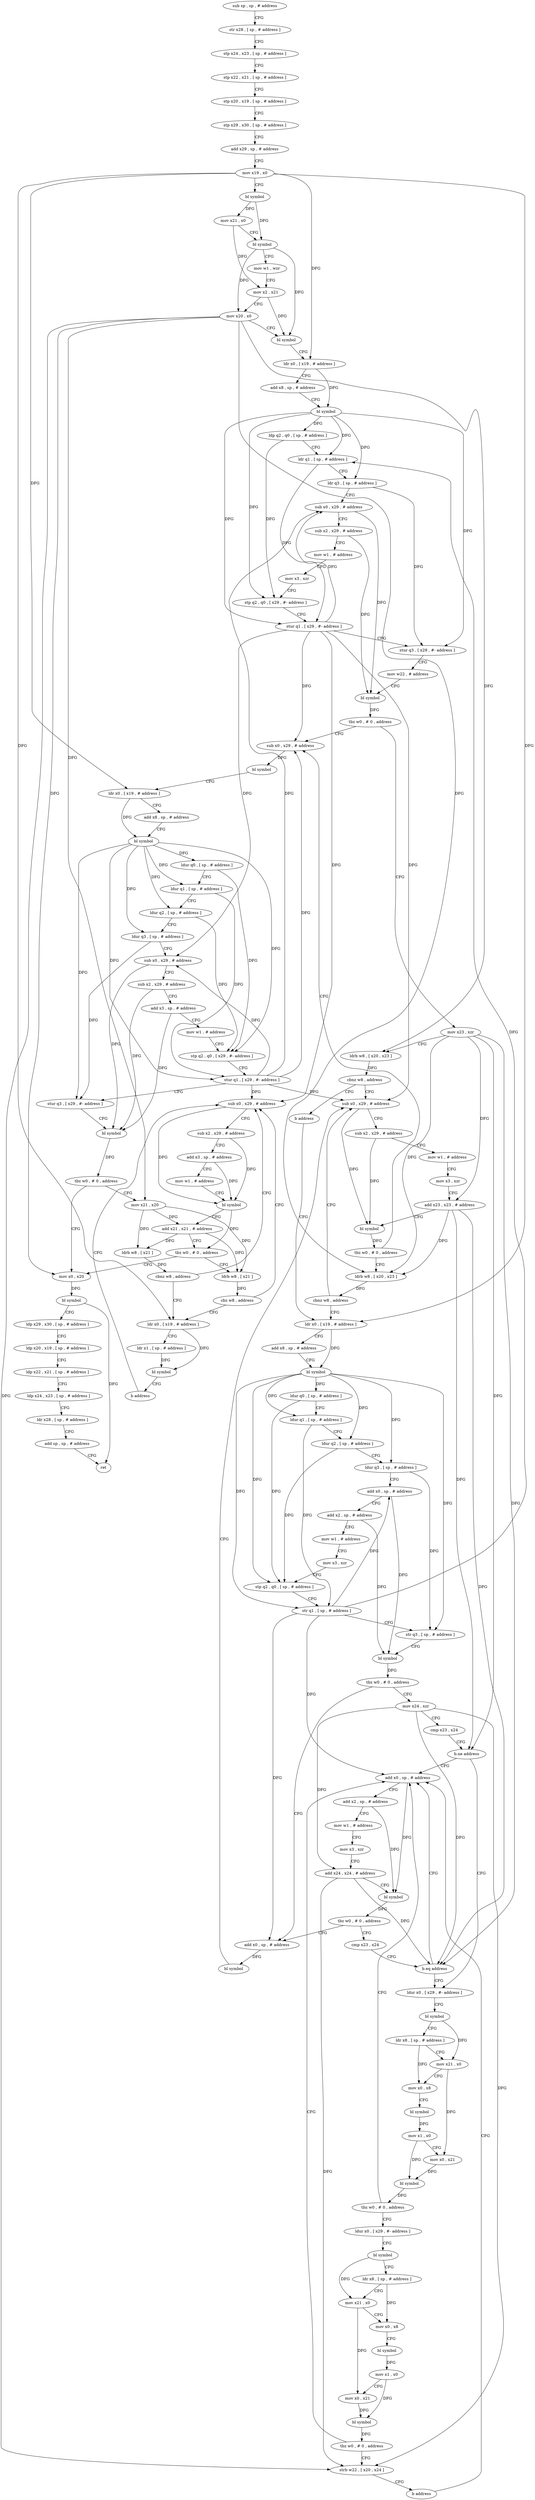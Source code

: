digraph "func" {
"79276" [label = "sub sp , sp , # address" ]
"79280" [label = "str x28 , [ sp , # address ]" ]
"79284" [label = "stp x24 , x23 , [ sp , # address ]" ]
"79288" [label = "stp x22 , x21 , [ sp , # address ]" ]
"79292" [label = "stp x20 , x19 , [ sp , # address ]" ]
"79296" [label = "stp x29 , x30 , [ sp , # address ]" ]
"79300" [label = "add x29 , sp , # address" ]
"79304" [label = "mov x19 , x0" ]
"79308" [label = "bl symbol" ]
"79312" [label = "mov x21 , x0" ]
"79316" [label = "bl symbol" ]
"79320" [label = "mov w1 , wzr" ]
"79324" [label = "mov x2 , x21" ]
"79328" [label = "mov x20 , x0" ]
"79332" [label = "bl symbol" ]
"79336" [label = "ldr x0 , [ x19 , # address ]" ]
"79340" [label = "add x8 , sp , # address" ]
"79344" [label = "bl symbol" ]
"79348" [label = "ldp q2 , q0 , [ sp , # address ]" ]
"79352" [label = "ldr q1 , [ sp , # address ]" ]
"79356" [label = "ldr q3 , [ sp , # address ]" ]
"79360" [label = "sub x0 , x29 , # address" ]
"79364" [label = "sub x2 , x29 , # address" ]
"79368" [label = "mov w1 , # address" ]
"79372" [label = "mov x3 , xzr" ]
"79376" [label = "stp q2 , q0 , [ x29 , #- address ]" ]
"79380" [label = "stur q1 , [ x29 , #- address ]" ]
"79384" [label = "stur q3 , [ x29 , #- address ]" ]
"79388" [label = "mov w22 , # address" ]
"79392" [label = "bl symbol" ]
"79396" [label = "tbz w0 , # 0 , address" ]
"79660" [label = "sub x0 , x29 , # address" ]
"79400" [label = "mov x23 , xzr" ]
"79664" [label = "bl symbol" ]
"79668" [label = "ldr x0 , [ x19 , # address ]" ]
"79672" [label = "add x8 , sp , # address" ]
"79676" [label = "bl symbol" ]
"79680" [label = "ldur q0 , [ sp , # address ]" ]
"79684" [label = "ldur q1 , [ sp , # address ]" ]
"79688" [label = "ldur q2 , [ sp , # address ]" ]
"79692" [label = "ldur q3 , [ sp , # address ]" ]
"79696" [label = "sub x0 , x29 , # address" ]
"79700" [label = "sub x2 , x29 , # address" ]
"79704" [label = "add x3 , sp , # address" ]
"79708" [label = "mov w1 , # address" ]
"79712" [label = "stp q2 , q0 , [ x29 , #- address ]" ]
"79716" [label = "stur q1 , [ x29 , #- address ]" ]
"79720" [label = "stur q3 , [ x29 , #- address ]" ]
"79724" [label = "bl symbol" ]
"79728" [label = "tbz w0 , # 0 , address" ]
"79796" [label = "mov x0 , x20" ]
"79732" [label = "mov x21 , x20" ]
"79404" [label = "ldrb w8 , [ x20 , x23 ]" ]
"79408" [label = "cbnz w8 , address" ]
"79424" [label = "sub x0 , x29 , # address" ]
"79412" [label = "b address" ]
"79800" [label = "bl symbol" ]
"79804" [label = "ldp x29 , x30 , [ sp , # address ]" ]
"79808" [label = "ldp x20 , x19 , [ sp , # address ]" ]
"79812" [label = "ldp x22 , x21 , [ sp , # address ]" ]
"79816" [label = "ldp x24 , x23 , [ sp , # address ]" ]
"79820" [label = "ldr x28 , [ sp , # address ]" ]
"79824" [label = "add sp , sp , # address" ]
"79828" [label = "ret" ]
"79736" [label = "ldrb w8 , [ x21 ]" ]
"79740" [label = "cbnz w8 , address" ]
"79780" [label = "ldr x0 , [ x19 , # address ]" ]
"79744" [label = "sub x0 , x29 , # address" ]
"79428" [label = "sub x2 , x29 , # address" ]
"79432" [label = "mov w1 , # address" ]
"79436" [label = "mov x3 , xzr" ]
"79440" [label = "add x23 , x23 , # address" ]
"79444" [label = "bl symbol" ]
"79448" [label = "tbz w0 , # 0 , address" ]
"79452" [label = "ldrb w8 , [ x20 , x23 ]" ]
"79460" [label = "ldr x0 , [ x19 , # address ]" ]
"79784" [label = "ldr x1 , [ sp , # address ]" ]
"79788" [label = "bl symbol" ]
"79792" [label = "b address" ]
"79748" [label = "sub x2 , x29 , # address" ]
"79752" [label = "add x3 , sp , # address" ]
"79756" [label = "mov w1 , # address" ]
"79760" [label = "bl symbol" ]
"79764" [label = "add x21 , x21 , # address" ]
"79768" [label = "tbz w0 , # 0 , address" ]
"79772" [label = "ldrb w8 , [ x21 ]" ]
"79456" [label = "cbnz w8 , address" ]
"79464" [label = "add x8 , sp , # address" ]
"79468" [label = "bl symbol" ]
"79472" [label = "ldur q0 , [ sp , # address ]" ]
"79476" [label = "ldur q1 , [ sp , # address ]" ]
"79480" [label = "ldur q2 , [ sp , # address ]" ]
"79484" [label = "ldur q3 , [ sp , # address ]" ]
"79488" [label = "add x0 , sp , # address" ]
"79492" [label = "add x2 , sp , # address" ]
"79496" [label = "mov w1 , # address" ]
"79500" [label = "mov x3 , xzr" ]
"79504" [label = "stp q2 , q0 , [ sp , # address ]" ]
"79508" [label = "str q1 , [ sp , # address ]" ]
"79512" [label = "str q3 , [ sp , # address ]" ]
"79516" [label = "bl symbol" ]
"79520" [label = "tbz w0 , # 0 , address" ]
"79416" [label = "add x0 , sp , # address" ]
"79524" [label = "mov x24 , xzr" ]
"79776" [label = "cbz w8 , address" ]
"79420" [label = "bl symbol" ]
"79528" [label = "cmp x23 , x24" ]
"79532" [label = "b.ne address" ]
"79572" [label = "ldur x0 , [ x29 , #- address ]" ]
"79536" [label = "add x0 , sp , # address" ]
"79576" [label = "bl symbol" ]
"79580" [label = "ldr x8 , [ sp , # address ]" ]
"79584" [label = "mov x21 , x0" ]
"79588" [label = "mov x0 , x8" ]
"79592" [label = "bl symbol" ]
"79596" [label = "mov x1 , x0" ]
"79600" [label = "mov x0 , x21" ]
"79604" [label = "bl symbol" ]
"79608" [label = "tbz w0 , # 0 , address" ]
"79612" [label = "ldur x0 , [ x29 , #- address ]" ]
"79540" [label = "add x2 , sp , # address" ]
"79544" [label = "mov w1 , # address" ]
"79548" [label = "mov x3 , xzr" ]
"79552" [label = "add x24 , x24 , # address" ]
"79556" [label = "bl symbol" ]
"79560" [label = "tbz w0 , # 0 , address" ]
"79564" [label = "cmp x23 , x24" ]
"79616" [label = "bl symbol" ]
"79620" [label = "ldr x8 , [ sp , # address ]" ]
"79624" [label = "mov x21 , x0" ]
"79628" [label = "mov x0 , x8" ]
"79632" [label = "bl symbol" ]
"79636" [label = "mov x1 , x0" ]
"79640" [label = "mov x0 , x21" ]
"79644" [label = "bl symbol" ]
"79648" [label = "tbz w0 , # 0 , address" ]
"79652" [label = "strb w22 , [ x20 , x24 ]" ]
"79568" [label = "b.eq address" ]
"79656" [label = "b address" ]
"79276" -> "79280" [ label = "CFG" ]
"79280" -> "79284" [ label = "CFG" ]
"79284" -> "79288" [ label = "CFG" ]
"79288" -> "79292" [ label = "CFG" ]
"79292" -> "79296" [ label = "CFG" ]
"79296" -> "79300" [ label = "CFG" ]
"79300" -> "79304" [ label = "CFG" ]
"79304" -> "79308" [ label = "CFG" ]
"79304" -> "79336" [ label = "DFG" ]
"79304" -> "79668" [ label = "DFG" ]
"79304" -> "79780" [ label = "DFG" ]
"79304" -> "79460" [ label = "DFG" ]
"79308" -> "79312" [ label = "DFG" ]
"79308" -> "79316" [ label = "DFG" ]
"79312" -> "79316" [ label = "CFG" ]
"79312" -> "79324" [ label = "DFG" ]
"79316" -> "79320" [ label = "CFG" ]
"79316" -> "79328" [ label = "DFG" ]
"79316" -> "79332" [ label = "DFG" ]
"79320" -> "79324" [ label = "CFG" ]
"79324" -> "79328" [ label = "CFG" ]
"79324" -> "79332" [ label = "DFG" ]
"79328" -> "79332" [ label = "CFG" ]
"79328" -> "79404" [ label = "DFG" ]
"79328" -> "79796" [ label = "DFG" ]
"79328" -> "79732" [ label = "DFG" ]
"79328" -> "79452" [ label = "DFG" ]
"79328" -> "79652" [ label = "DFG" ]
"79332" -> "79336" [ label = "CFG" ]
"79336" -> "79340" [ label = "CFG" ]
"79336" -> "79344" [ label = "DFG" ]
"79340" -> "79344" [ label = "CFG" ]
"79344" -> "79348" [ label = "DFG" ]
"79344" -> "79376" [ label = "DFG" ]
"79344" -> "79352" [ label = "DFG" ]
"79344" -> "79380" [ label = "DFG" ]
"79344" -> "79356" [ label = "DFG" ]
"79344" -> "79384" [ label = "DFG" ]
"79348" -> "79352" [ label = "CFG" ]
"79348" -> "79376" [ label = "DFG" ]
"79352" -> "79356" [ label = "CFG" ]
"79352" -> "79380" [ label = "DFG" ]
"79356" -> "79360" [ label = "CFG" ]
"79356" -> "79384" [ label = "DFG" ]
"79360" -> "79364" [ label = "CFG" ]
"79360" -> "79392" [ label = "DFG" ]
"79364" -> "79368" [ label = "CFG" ]
"79364" -> "79392" [ label = "DFG" ]
"79368" -> "79372" [ label = "CFG" ]
"79372" -> "79376" [ label = "CFG" ]
"79376" -> "79380" [ label = "CFG" ]
"79380" -> "79384" [ label = "CFG" ]
"79380" -> "79360" [ label = "DFG" ]
"79380" -> "79660" [ label = "DFG" ]
"79380" -> "79696" [ label = "DFG" ]
"79380" -> "79424" [ label = "DFG" ]
"79380" -> "79744" [ label = "DFG" ]
"79384" -> "79388" [ label = "CFG" ]
"79388" -> "79392" [ label = "CFG" ]
"79392" -> "79396" [ label = "DFG" ]
"79396" -> "79660" [ label = "CFG" ]
"79396" -> "79400" [ label = "CFG" ]
"79660" -> "79664" [ label = "DFG" ]
"79400" -> "79404" [ label = "CFG" ]
"79400" -> "79440" [ label = "DFG" ]
"79400" -> "79452" [ label = "DFG" ]
"79400" -> "79532" [ label = "DFG" ]
"79400" -> "79568" [ label = "DFG" ]
"79664" -> "79668" [ label = "CFG" ]
"79668" -> "79672" [ label = "CFG" ]
"79668" -> "79676" [ label = "DFG" ]
"79672" -> "79676" [ label = "CFG" ]
"79676" -> "79680" [ label = "DFG" ]
"79676" -> "79712" [ label = "DFG" ]
"79676" -> "79684" [ label = "DFG" ]
"79676" -> "79716" [ label = "DFG" ]
"79676" -> "79688" [ label = "DFG" ]
"79676" -> "79692" [ label = "DFG" ]
"79676" -> "79720" [ label = "DFG" ]
"79680" -> "79684" [ label = "CFG" ]
"79680" -> "79712" [ label = "DFG" ]
"79684" -> "79688" [ label = "CFG" ]
"79684" -> "79716" [ label = "DFG" ]
"79688" -> "79692" [ label = "CFG" ]
"79688" -> "79712" [ label = "DFG" ]
"79692" -> "79696" [ label = "CFG" ]
"79692" -> "79720" [ label = "DFG" ]
"79696" -> "79700" [ label = "CFG" ]
"79696" -> "79724" [ label = "DFG" ]
"79700" -> "79704" [ label = "CFG" ]
"79700" -> "79724" [ label = "DFG" ]
"79704" -> "79708" [ label = "CFG" ]
"79704" -> "79724" [ label = "DFG" ]
"79708" -> "79712" [ label = "CFG" ]
"79712" -> "79716" [ label = "CFG" ]
"79716" -> "79720" [ label = "CFG" ]
"79716" -> "79360" [ label = "DFG" ]
"79716" -> "79660" [ label = "DFG" ]
"79716" -> "79696" [ label = "DFG" ]
"79716" -> "79424" [ label = "DFG" ]
"79716" -> "79744" [ label = "DFG" ]
"79720" -> "79724" [ label = "CFG" ]
"79724" -> "79728" [ label = "DFG" ]
"79728" -> "79796" [ label = "CFG" ]
"79728" -> "79732" [ label = "CFG" ]
"79796" -> "79800" [ label = "DFG" ]
"79732" -> "79736" [ label = "DFG" ]
"79732" -> "79764" [ label = "DFG" ]
"79732" -> "79772" [ label = "DFG" ]
"79404" -> "79408" [ label = "DFG" ]
"79408" -> "79424" [ label = "CFG" ]
"79408" -> "79412" [ label = "CFG" ]
"79424" -> "79428" [ label = "CFG" ]
"79424" -> "79444" [ label = "DFG" ]
"79412" -> "79460" [ label = "CFG" ]
"79800" -> "79804" [ label = "CFG" ]
"79800" -> "79828" [ label = "DFG" ]
"79804" -> "79808" [ label = "CFG" ]
"79808" -> "79812" [ label = "CFG" ]
"79812" -> "79816" [ label = "CFG" ]
"79816" -> "79820" [ label = "CFG" ]
"79820" -> "79824" [ label = "CFG" ]
"79824" -> "79828" [ label = "CFG" ]
"79736" -> "79740" [ label = "DFG" ]
"79740" -> "79780" [ label = "CFG" ]
"79740" -> "79744" [ label = "CFG" ]
"79780" -> "79784" [ label = "CFG" ]
"79780" -> "79788" [ label = "DFG" ]
"79744" -> "79748" [ label = "CFG" ]
"79744" -> "79760" [ label = "DFG" ]
"79428" -> "79432" [ label = "CFG" ]
"79428" -> "79444" [ label = "DFG" ]
"79432" -> "79436" [ label = "CFG" ]
"79436" -> "79440" [ label = "CFG" ]
"79440" -> "79444" [ label = "CFG" ]
"79440" -> "79452" [ label = "DFG" ]
"79440" -> "79532" [ label = "DFG" ]
"79440" -> "79568" [ label = "DFG" ]
"79444" -> "79448" [ label = "DFG" ]
"79448" -> "79660" [ label = "CFG" ]
"79448" -> "79452" [ label = "CFG" ]
"79452" -> "79456" [ label = "DFG" ]
"79460" -> "79464" [ label = "CFG" ]
"79460" -> "79468" [ label = "DFG" ]
"79784" -> "79788" [ label = "DFG" ]
"79788" -> "79792" [ label = "CFG" ]
"79792" -> "79744" [ label = "CFG" ]
"79748" -> "79752" [ label = "CFG" ]
"79748" -> "79760" [ label = "DFG" ]
"79752" -> "79756" [ label = "CFG" ]
"79752" -> "79760" [ label = "DFG" ]
"79756" -> "79760" [ label = "CFG" ]
"79760" -> "79764" [ label = "CFG" ]
"79760" -> "79768" [ label = "DFG" ]
"79764" -> "79768" [ label = "CFG" ]
"79764" -> "79736" [ label = "DFG" ]
"79764" -> "79772" [ label = "DFG" ]
"79768" -> "79796" [ label = "CFG" ]
"79768" -> "79772" [ label = "CFG" ]
"79772" -> "79776" [ label = "DFG" ]
"79456" -> "79424" [ label = "CFG" ]
"79456" -> "79460" [ label = "CFG" ]
"79464" -> "79468" [ label = "CFG" ]
"79468" -> "79472" [ label = "DFG" ]
"79468" -> "79504" [ label = "DFG" ]
"79468" -> "79476" [ label = "DFG" ]
"79468" -> "79508" [ label = "DFG" ]
"79468" -> "79480" [ label = "DFG" ]
"79468" -> "79484" [ label = "DFG" ]
"79468" -> "79512" [ label = "DFG" ]
"79472" -> "79476" [ label = "CFG" ]
"79472" -> "79504" [ label = "DFG" ]
"79476" -> "79480" [ label = "CFG" ]
"79476" -> "79508" [ label = "DFG" ]
"79480" -> "79484" [ label = "CFG" ]
"79480" -> "79504" [ label = "DFG" ]
"79484" -> "79488" [ label = "CFG" ]
"79484" -> "79512" [ label = "DFG" ]
"79488" -> "79492" [ label = "CFG" ]
"79488" -> "79516" [ label = "DFG" ]
"79492" -> "79496" [ label = "CFG" ]
"79492" -> "79516" [ label = "DFG" ]
"79496" -> "79500" [ label = "CFG" ]
"79500" -> "79504" [ label = "CFG" ]
"79504" -> "79508" [ label = "CFG" ]
"79508" -> "79512" [ label = "CFG" ]
"79508" -> "79352" [ label = "DFG" ]
"79508" -> "79488" [ label = "DFG" ]
"79508" -> "79416" [ label = "DFG" ]
"79508" -> "79536" [ label = "DFG" ]
"79512" -> "79516" [ label = "CFG" ]
"79516" -> "79520" [ label = "DFG" ]
"79520" -> "79416" [ label = "CFG" ]
"79520" -> "79524" [ label = "CFG" ]
"79416" -> "79420" [ label = "DFG" ]
"79524" -> "79528" [ label = "CFG" ]
"79524" -> "79552" [ label = "DFG" ]
"79524" -> "79568" [ label = "DFG" ]
"79524" -> "79652" [ label = "DFG" ]
"79776" -> "79744" [ label = "CFG" ]
"79776" -> "79780" [ label = "CFG" ]
"79420" -> "79424" [ label = "CFG" ]
"79528" -> "79532" [ label = "CFG" ]
"79532" -> "79572" [ label = "CFG" ]
"79532" -> "79536" [ label = "CFG" ]
"79572" -> "79576" [ label = "CFG" ]
"79536" -> "79540" [ label = "CFG" ]
"79536" -> "79556" [ label = "DFG" ]
"79576" -> "79580" [ label = "CFG" ]
"79576" -> "79584" [ label = "DFG" ]
"79580" -> "79584" [ label = "CFG" ]
"79580" -> "79588" [ label = "DFG" ]
"79584" -> "79588" [ label = "CFG" ]
"79584" -> "79600" [ label = "DFG" ]
"79588" -> "79592" [ label = "CFG" ]
"79592" -> "79596" [ label = "DFG" ]
"79596" -> "79600" [ label = "CFG" ]
"79596" -> "79604" [ label = "DFG" ]
"79600" -> "79604" [ label = "DFG" ]
"79604" -> "79608" [ label = "DFG" ]
"79608" -> "79536" [ label = "CFG" ]
"79608" -> "79612" [ label = "CFG" ]
"79612" -> "79616" [ label = "CFG" ]
"79540" -> "79544" [ label = "CFG" ]
"79540" -> "79556" [ label = "DFG" ]
"79544" -> "79548" [ label = "CFG" ]
"79548" -> "79552" [ label = "CFG" ]
"79552" -> "79556" [ label = "CFG" ]
"79552" -> "79568" [ label = "DFG" ]
"79552" -> "79652" [ label = "DFG" ]
"79556" -> "79560" [ label = "DFG" ]
"79560" -> "79416" [ label = "CFG" ]
"79560" -> "79564" [ label = "CFG" ]
"79564" -> "79568" [ label = "CFG" ]
"79616" -> "79620" [ label = "CFG" ]
"79616" -> "79624" [ label = "DFG" ]
"79620" -> "79624" [ label = "CFG" ]
"79620" -> "79628" [ label = "DFG" ]
"79624" -> "79628" [ label = "CFG" ]
"79624" -> "79640" [ label = "DFG" ]
"79628" -> "79632" [ label = "CFG" ]
"79632" -> "79636" [ label = "DFG" ]
"79636" -> "79640" [ label = "CFG" ]
"79636" -> "79644" [ label = "DFG" ]
"79640" -> "79644" [ label = "DFG" ]
"79644" -> "79648" [ label = "DFG" ]
"79648" -> "79536" [ label = "CFG" ]
"79648" -> "79652" [ label = "CFG" ]
"79652" -> "79656" [ label = "CFG" ]
"79568" -> "79536" [ label = "CFG" ]
"79568" -> "79572" [ label = "CFG" ]
"79656" -> "79536" [ label = "CFG" ]
}
